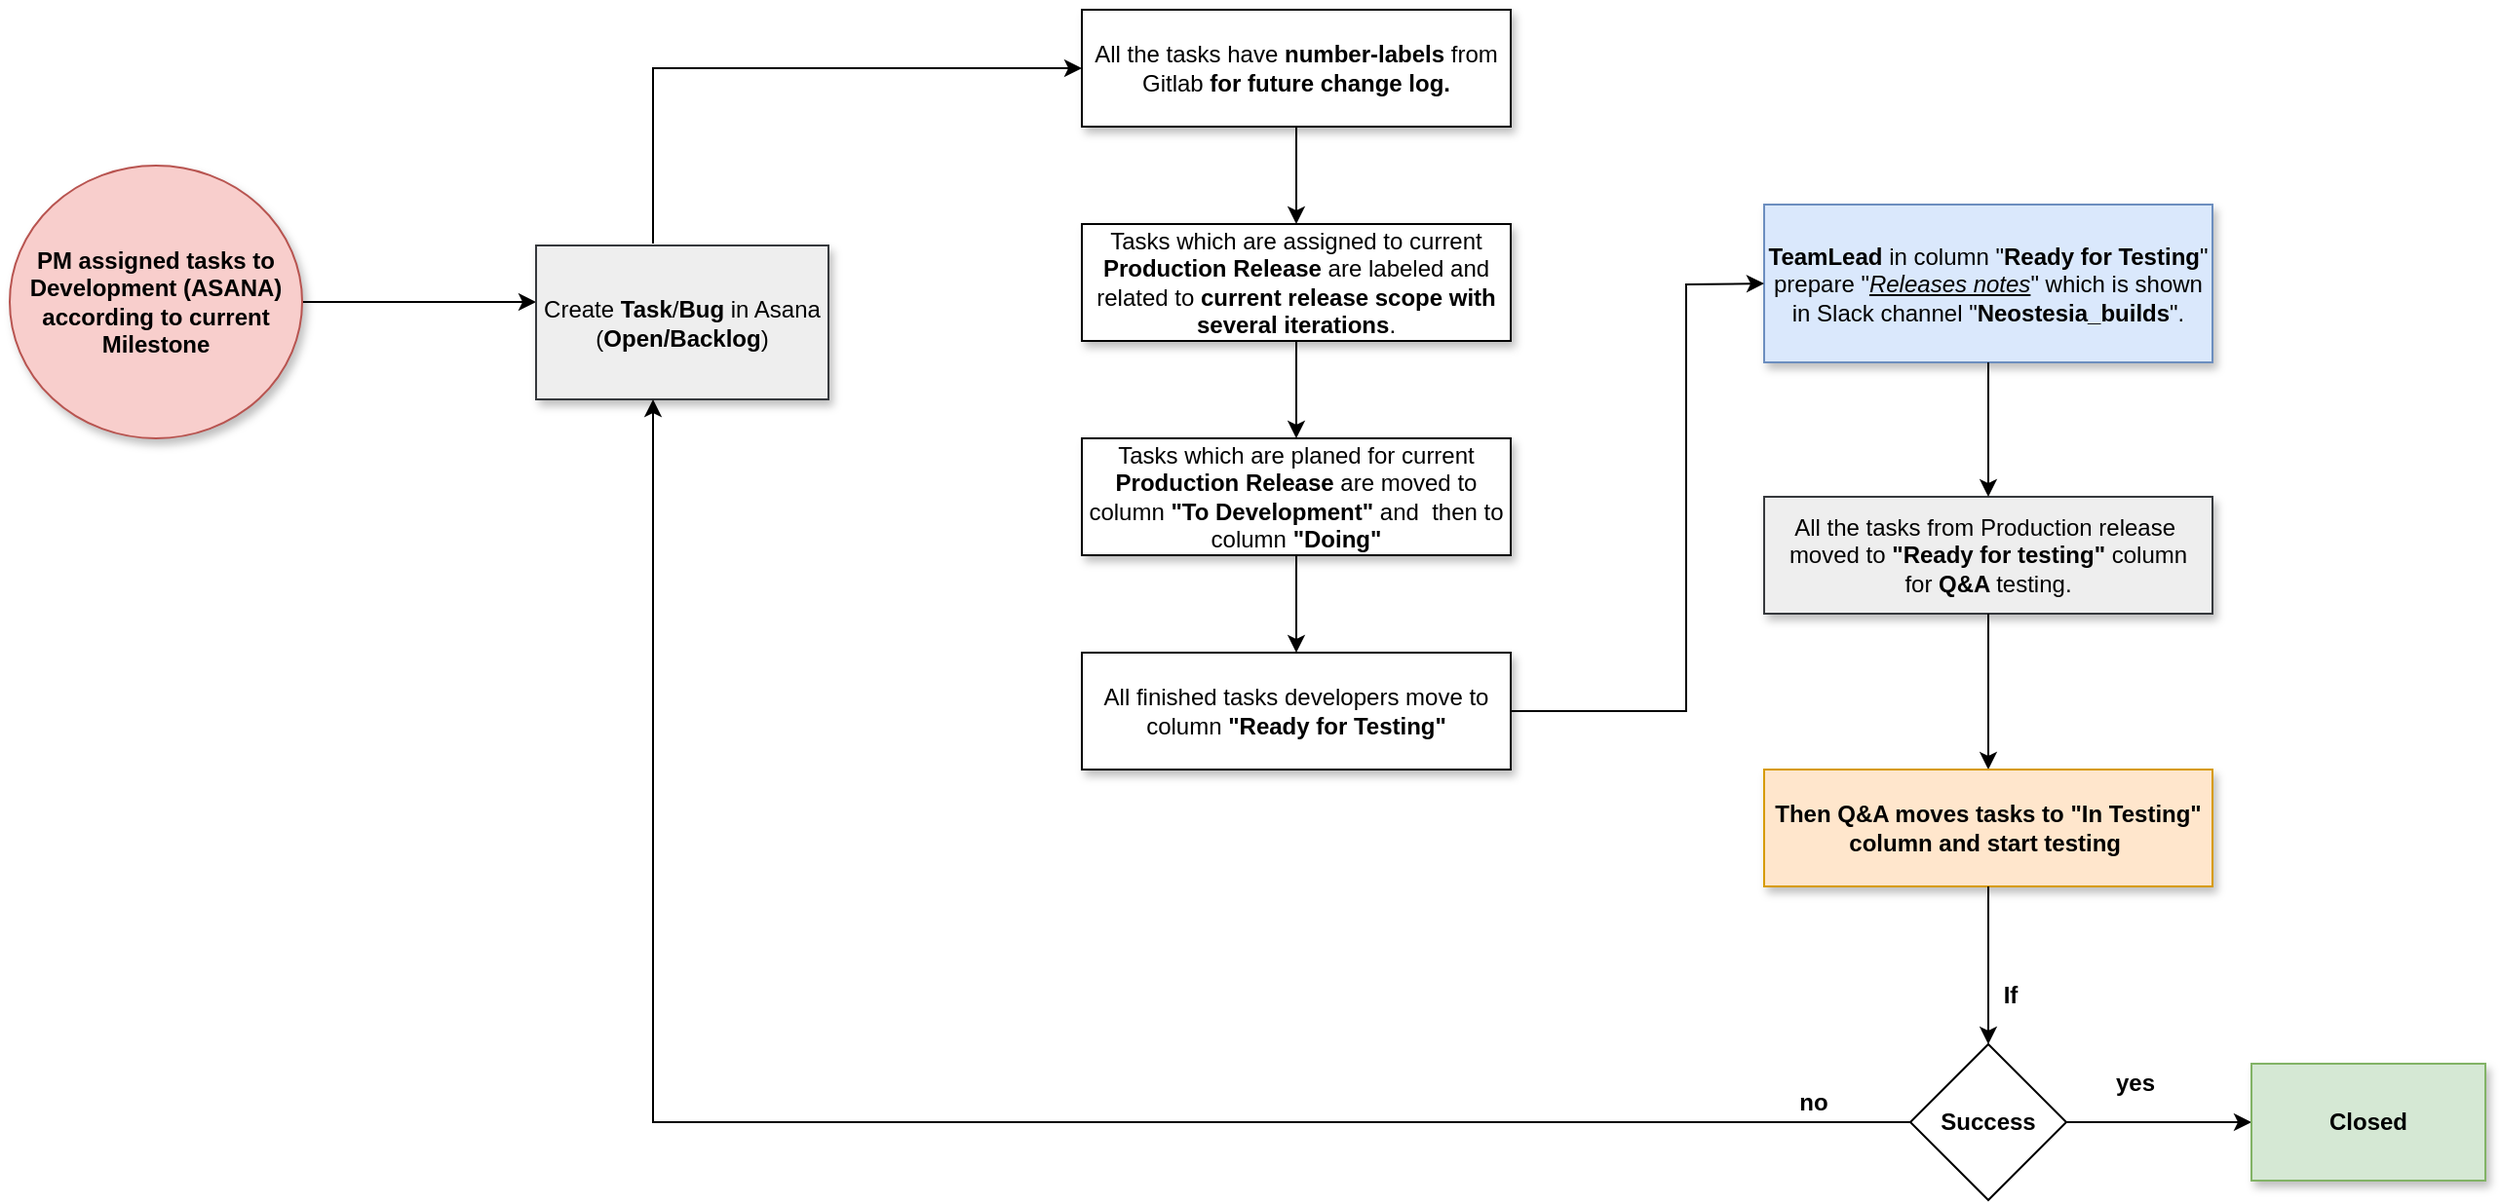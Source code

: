 <mxfile version="21.6.9" type="github">
  <diagram id="6IpWRTOvNhz4fQDFHxwE" name="Page-1">
    <mxGraphModel dx="1222" dy="702" grid="1" gridSize="10" guides="0" tooltips="1" connect="1" arrows="1" fold="1" page="1" pageScale="1" pageWidth="850" pageHeight="1100" math="0" shadow="0">
      <root>
        <mxCell id="0" />
        <mxCell id="1" parent="0" />
        <mxCell id="fXu-zx2hqorw0dzWZYp2-54" value="&lt;br&gt;" style="endArrow=classic;html=1;rounded=0;entryX=0;entryY=0.5;entryDx=0;entryDy=0;exitX=1;exitY=0.5;exitDx=0;exitDy=0;startArrow=none;" parent="1" edge="1">
          <mxGeometry width="50" height="50" relative="1" as="geometry">
            <mxPoint x="890.0" y="590" as="sourcePoint" />
            <mxPoint x="1010" y="590" as="targetPoint" />
          </mxGeometry>
        </mxCell>
        <mxCell id="fXu-zx2hqorw0dzWZYp2-78" value="&lt;b&gt;PM assigned tasks to Development (ASANA) according to current Milestone&lt;/b&gt;" style="ellipse;whiteSpace=wrap;html=1;fillColor=#f8cecc;strokeColor=#b85450;shadow=1;" parent="1" vertex="1">
          <mxGeometry x="740" y="520" width="150" height="140" as="geometry" />
        </mxCell>
        <mxCell id="fXu-zx2hqorw0dzWZYp2-85" value="Create &lt;b&gt;Task&lt;/b&gt;/&lt;b&gt;Bug &lt;/b&gt;in Asana (&lt;b&gt;Open/Backlog&lt;/b&gt;)" style="rounded=0;whiteSpace=wrap;html=1;fillColor=#eeeeee;strokeColor=#36393d;shadow=1;" parent="1" vertex="1">
          <mxGeometry x="1010" y="561" width="150" height="79" as="geometry" />
        </mxCell>
        <mxCell id="fXu-zx2hqorw0dzWZYp2-95" value="&lt;b&gt;TeamLead &lt;/b&gt;in column &quot;&lt;b&gt;Ready for Testing&lt;/b&gt;&quot; prepare &quot;&lt;i&gt;&lt;u&gt;Releases notes&lt;/u&gt;&lt;/i&gt;&quot; which is shown in Slack channel &quot;&lt;b&gt;Neostesia_builds&lt;/b&gt;&quot;." style="rounded=0;whiteSpace=wrap;html=1;fillColor=#dae8fc;strokeColor=#6c8ebf;shadow=1;" parent="1" vertex="1">
          <mxGeometry x="1640" y="540" width="230" height="81" as="geometry" />
        </mxCell>
        <mxCell id="fXu-zx2hqorw0dzWZYp2-99" value="All the tasks from Production release&amp;nbsp; moved to&lt;b&gt; &quot;Ready for testing&quot;&lt;/b&gt;&amp;nbsp;column for&amp;nbsp;&lt;b&gt;Q&amp;amp;A &lt;/b&gt;testing." style="rounded=0;whiteSpace=wrap;html=1;fillColor=#eeeeee;strokeColor=#36393d;shadow=1;" parent="1" vertex="1">
          <mxGeometry x="1640" y="690" width="230" height="60" as="geometry" />
        </mxCell>
        <mxCell id="fXu-zx2hqorw0dzWZYp2-103" value="" style="endArrow=classic;html=1;rounded=0;exitX=0.5;exitY=1;exitDx=0;exitDy=0;entryX=0.5;entryY=0;entryDx=0;entryDy=0;" parent="1" edge="1" target="fXu-zx2hqorw0dzWZYp2-99" source="fXu-zx2hqorw0dzWZYp2-95">
          <mxGeometry width="50" height="50" relative="1" as="geometry">
            <mxPoint x="1750" y="620" as="sourcePoint" />
            <mxPoint x="1750" y="690" as="targetPoint" />
          </mxGeometry>
        </mxCell>
        <mxCell id="fXu-zx2hqorw0dzWZYp2-105" value="&lt;b&gt;Success&lt;/b&gt;" style="rhombus;whiteSpace=wrap;html=1;" parent="1" vertex="1">
          <mxGeometry x="1715" y="971" width="80" height="80" as="geometry" />
        </mxCell>
        <mxCell id="fXu-zx2hqorw0dzWZYp2-106" value="" style="endArrow=classic;html=1;rounded=0;exitX=0.5;exitY=1;exitDx=0;exitDy=0;" parent="1" source="fXu-zx2hqorw0dzWZYp2-99" edge="1">
          <mxGeometry width="50" height="50" relative="1" as="geometry">
            <mxPoint x="1390" y="711" as="sourcePoint" />
            <mxPoint x="1755" y="830" as="targetPoint" />
          </mxGeometry>
        </mxCell>
        <mxCell id="fXu-zx2hqorw0dzWZYp2-108" value="&lt;b&gt;If&lt;/b&gt;" style="text;html=1;align=center;verticalAlign=middle;resizable=0;points=[];autosize=1;strokeColor=none;fillColor=none;" parent="1" vertex="1">
          <mxGeometry x="1756" y="936" width="20" height="20" as="geometry" />
        </mxCell>
        <mxCell id="fXu-zx2hqorw0dzWZYp2-109" value="" style="endArrow=classic;html=1;rounded=0;exitX=1;exitY=0.5;exitDx=0;exitDy=0;" parent="1" source="fXu-zx2hqorw0dzWZYp2-105" target="fXu-zx2hqorw0dzWZYp2-110" edge="1">
          <mxGeometry width="50" height="50" relative="1" as="geometry">
            <mxPoint x="1390" y="711" as="sourcePoint" />
            <mxPoint x="1890" y="1011" as="targetPoint" />
          </mxGeometry>
        </mxCell>
        <mxCell id="fXu-zx2hqorw0dzWZYp2-110" value="&lt;b&gt;Closed&lt;/b&gt;" style="rounded=0;whiteSpace=wrap;html=1;fillColor=#d5e8d4;strokeColor=#82b366;shadow=1;" parent="1" vertex="1">
          <mxGeometry x="1890" y="981" width="120" height="60" as="geometry" />
        </mxCell>
        <mxCell id="fXu-zx2hqorw0dzWZYp2-111" value="&lt;b&gt;yes&lt;/b&gt;" style="text;html=1;align=center;verticalAlign=middle;resizable=0;points=[];autosize=1;strokeColor=none;fillColor=none;" parent="1" vertex="1">
          <mxGeometry x="1810" y="981" width="40" height="20" as="geometry" />
        </mxCell>
        <mxCell id="fXu-zx2hqorw0dzWZYp2-112" value="" style="endArrow=classic;html=1;rounded=0;exitX=0;exitY=0.5;exitDx=0;exitDy=0;" parent="1" source="fXu-zx2hqorw0dzWZYp2-105" edge="1">
          <mxGeometry width="50" height="50" relative="1" as="geometry">
            <mxPoint x="1410" y="711" as="sourcePoint" />
            <mxPoint x="1070" y="640" as="targetPoint" />
            <Array as="points">
              <mxPoint x="1070" y="1011" />
            </Array>
          </mxGeometry>
        </mxCell>
        <mxCell id="fXu-zx2hqorw0dzWZYp2-113" value="&lt;b&gt;no&lt;/b&gt;" style="text;html=1;align=center;verticalAlign=middle;resizable=0;points=[];autosize=1;strokeColor=none;fillColor=none;" parent="1" vertex="1">
          <mxGeometry x="1650" y="991" width="30" height="20" as="geometry" />
        </mxCell>
        <mxCell id="dabtLC075DSBV3i54uBR-6" value="&lt;b&gt;Then Q&amp;amp;A moves tasks to &quot;In Testing&quot; column and start testing&amp;nbsp;&lt;/b&gt;" style="rounded=0;whiteSpace=wrap;html=1;fillColor=#ffe6cc;strokeColor=#d79b00;shadow=1;" parent="1" vertex="1">
          <mxGeometry x="1640" y="830" width="230" height="60" as="geometry" />
        </mxCell>
        <mxCell id="dabtLC075DSBV3i54uBR-7" value="" style="endArrow=classic;html=1;rounded=0;exitX=0.5;exitY=1;exitDx=0;exitDy=0;" parent="1" source="dabtLC075DSBV3i54uBR-6" target="fXu-zx2hqorw0dzWZYp2-105" edge="1">
          <mxGeometry width="50" height="50" relative="1" as="geometry">
            <mxPoint x="2010" y="860" as="sourcePoint" />
            <mxPoint x="2060" y="810" as="targetPoint" />
          </mxGeometry>
        </mxCell>
        <mxCell id="fvH_zeYFrna17FUwJxqy-1" value="" style="endArrow=classic;html=1;rounded=0;entryX=0;entryY=0.5;entryDx=0;entryDy=0;" edge="1" parent="1" target="fvH_zeYFrna17FUwJxqy-3">
          <mxGeometry width="50" height="50" relative="1" as="geometry">
            <mxPoint x="1070" y="560" as="sourcePoint" />
            <mxPoint x="1250" y="470" as="targetPoint" />
            <Array as="points">
              <mxPoint x="1070" y="470" />
            </Array>
          </mxGeometry>
        </mxCell>
        <mxCell id="fvH_zeYFrna17FUwJxqy-2" value="Tasks which are assigned to current &lt;b&gt;Production Release&lt;/b&gt; are labeled and related to&amp;nbsp;&lt;b&gt;current release scope with several iterations&lt;/b&gt;." style="rounded=0;whiteSpace=wrap;html=1;shadow=1;" vertex="1" parent="1">
          <mxGeometry x="1290" y="550" width="220" height="60" as="geometry" />
        </mxCell>
        <mxCell id="fvH_zeYFrna17FUwJxqy-3" value="All the tasks have &lt;b&gt;number-labels&lt;/b&gt; from Gitlab&lt;b&gt; for future change log.&lt;/b&gt;" style="rounded=0;whiteSpace=wrap;html=1;shadow=1;" vertex="1" parent="1">
          <mxGeometry x="1290" y="440" width="220" height="60" as="geometry" />
        </mxCell>
        <mxCell id="fvH_zeYFrna17FUwJxqy-4" value="" style="endArrow=classic;html=1;rounded=0;exitX=0.5;exitY=1;exitDx=0;exitDy=0;entryX=0.5;entryY=0;entryDx=0;entryDy=0;" edge="1" parent="1" source="fvH_zeYFrna17FUwJxqy-3" target="fvH_zeYFrna17FUwJxqy-2">
          <mxGeometry width="50" height="50" relative="1" as="geometry">
            <mxPoint x="1490" y="590" as="sourcePoint" />
            <mxPoint x="1540" y="540" as="targetPoint" />
          </mxGeometry>
        </mxCell>
        <mxCell id="fvH_zeYFrna17FUwJxqy-5" value="Tasks which are planed for current &lt;b&gt;Production Release&lt;/b&gt; are moved to column&lt;b&gt; &quot;To Development&quot; &lt;/b&gt;and&amp;nbsp; then to column&lt;b&gt; &quot;Doing&quot;&lt;/b&gt;" style="rounded=0;whiteSpace=wrap;html=1;shadow=1;" vertex="1" parent="1">
          <mxGeometry x="1290" y="660" width="220" height="60" as="geometry" />
        </mxCell>
        <mxCell id="fvH_zeYFrna17FUwJxqy-6" value="" style="endArrow=classic;html=1;rounded=0;exitX=0.5;exitY=1;exitDx=0;exitDy=0;entryX=0.5;entryY=0;entryDx=0;entryDy=0;" edge="1" parent="1" source="fvH_zeYFrna17FUwJxqy-2" target="fvH_zeYFrna17FUwJxqy-5">
          <mxGeometry width="50" height="50" relative="1" as="geometry">
            <mxPoint x="1530" y="810" as="sourcePoint" />
            <mxPoint x="1580" y="760" as="targetPoint" />
          </mxGeometry>
        </mxCell>
        <mxCell id="fvH_zeYFrna17FUwJxqy-8" value="All finished tasks developers move to column &lt;b&gt;&quot;Ready for Testing&quot;&lt;/b&gt;" style="rounded=0;whiteSpace=wrap;html=1;shadow=1;" vertex="1" parent="1">
          <mxGeometry x="1290" y="770" width="220" height="60" as="geometry" />
        </mxCell>
        <mxCell id="fvH_zeYFrna17FUwJxqy-9" value="" style="endArrow=classic;html=1;rounded=0;exitX=0.5;exitY=1;exitDx=0;exitDy=0;entryX=0.5;entryY=0;entryDx=0;entryDy=0;" edge="1" parent="1" source="fvH_zeYFrna17FUwJxqy-5" target="fvH_zeYFrna17FUwJxqy-8">
          <mxGeometry width="50" height="50" relative="1" as="geometry">
            <mxPoint x="1450" y="920" as="sourcePoint" />
            <mxPoint x="1500" y="870" as="targetPoint" />
          </mxGeometry>
        </mxCell>
        <mxCell id="fvH_zeYFrna17FUwJxqy-10" value="" style="endArrow=classic;html=1;rounded=0;exitX=1;exitY=0.5;exitDx=0;exitDy=0;entryX=0;entryY=0.5;entryDx=0;entryDy=0;" edge="1" parent="1" source="fvH_zeYFrna17FUwJxqy-8" target="fXu-zx2hqorw0dzWZYp2-95">
          <mxGeometry width="50" height="50" relative="1" as="geometry">
            <mxPoint x="1540" y="810" as="sourcePoint" />
            <mxPoint x="1590" y="760" as="targetPoint" />
            <Array as="points">
              <mxPoint x="1600" y="800" />
              <mxPoint x="1600" y="581" />
            </Array>
          </mxGeometry>
        </mxCell>
      </root>
    </mxGraphModel>
  </diagram>
</mxfile>
